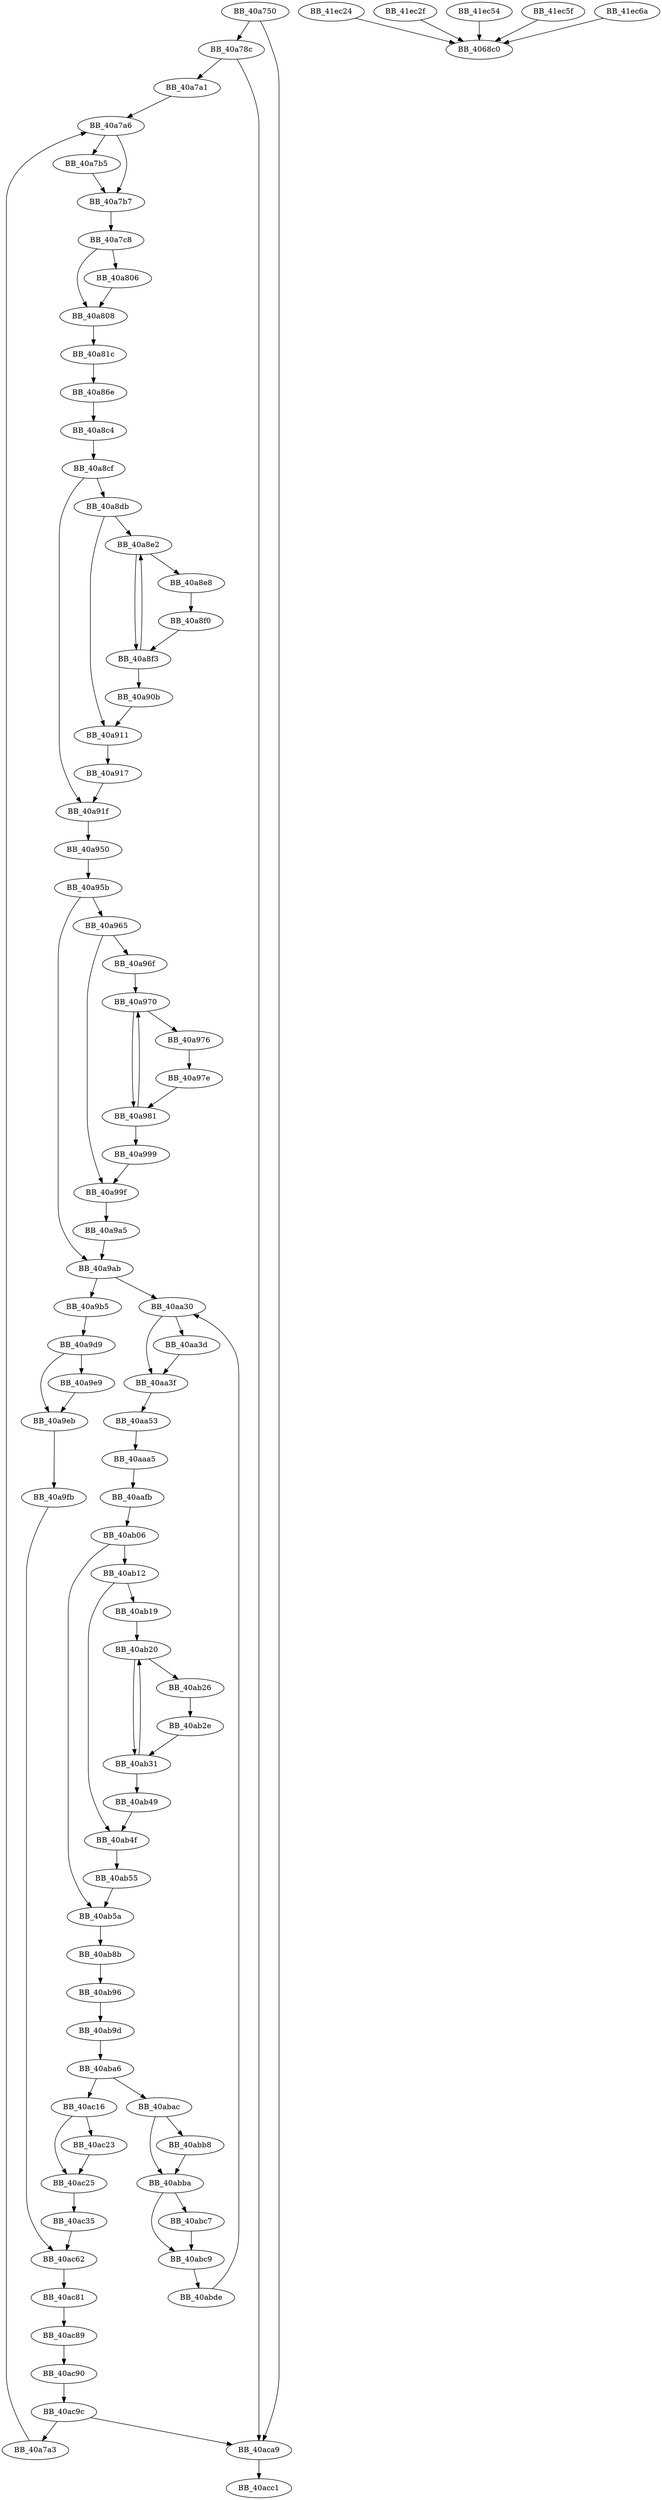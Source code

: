 DiGraph sub_40A750{
BB_40a750->BB_40a78c
BB_40a750->BB_40aca9
BB_40a78c->BB_40a7a1
BB_40a78c->BB_40aca9
BB_40a7a1->BB_40a7a6
BB_40a7a3->BB_40a7a6
BB_40a7a6->BB_40a7b5
BB_40a7a6->BB_40a7b7
BB_40a7b5->BB_40a7b7
BB_40a7b7->BB_40a7c8
BB_40a7c8->BB_40a806
BB_40a7c8->BB_40a808
BB_40a806->BB_40a808
BB_40a808->BB_40a81c
BB_40a81c->BB_40a86e
BB_40a86e->BB_40a8c4
BB_40a8c4->BB_40a8cf
BB_40a8cf->BB_40a8db
BB_40a8cf->BB_40a91f
BB_40a8db->BB_40a8e2
BB_40a8db->BB_40a911
BB_40a8e2->BB_40a8e8
BB_40a8e2->BB_40a8f3
BB_40a8e8->BB_40a8f0
BB_40a8f0->BB_40a8f3
BB_40a8f3->BB_40a8e2
BB_40a8f3->BB_40a90b
BB_40a90b->BB_40a911
BB_40a911->BB_40a917
BB_40a917->BB_40a91f
BB_40a91f->BB_40a950
BB_40a950->BB_40a95b
BB_40a95b->BB_40a965
BB_40a95b->BB_40a9ab
BB_40a965->BB_40a96f
BB_40a965->BB_40a99f
BB_40a96f->BB_40a970
BB_40a970->BB_40a976
BB_40a970->BB_40a981
BB_40a976->BB_40a97e
BB_40a97e->BB_40a981
BB_40a981->BB_40a970
BB_40a981->BB_40a999
BB_40a999->BB_40a99f
BB_40a99f->BB_40a9a5
BB_40a9a5->BB_40a9ab
BB_40a9ab->BB_40a9b5
BB_40a9ab->BB_40aa30
BB_40a9b5->BB_40a9d9
BB_40a9d9->BB_40a9e9
BB_40a9d9->BB_40a9eb
BB_40a9e9->BB_40a9eb
BB_40a9eb->BB_40a9fb
BB_40a9fb->BB_40ac62
BB_40aa30->BB_40aa3d
BB_40aa30->BB_40aa3f
BB_40aa3d->BB_40aa3f
BB_40aa3f->BB_40aa53
BB_40aa53->BB_40aaa5
BB_40aaa5->BB_40aafb
BB_40aafb->BB_40ab06
BB_40ab06->BB_40ab12
BB_40ab06->BB_40ab5a
BB_40ab12->BB_40ab19
BB_40ab12->BB_40ab4f
BB_40ab19->BB_40ab20
BB_40ab20->BB_40ab26
BB_40ab20->BB_40ab31
BB_40ab26->BB_40ab2e
BB_40ab2e->BB_40ab31
BB_40ab31->BB_40ab20
BB_40ab31->BB_40ab49
BB_40ab49->BB_40ab4f
BB_40ab4f->BB_40ab55
BB_40ab55->BB_40ab5a
BB_40ab5a->BB_40ab8b
BB_40ab8b->BB_40ab96
BB_40ab96->BB_40ab9d
BB_40ab9d->BB_40aba6
BB_40aba6->BB_40abac
BB_40aba6->BB_40ac16
BB_40abac->BB_40abb8
BB_40abac->BB_40abba
BB_40abb8->BB_40abba
BB_40abba->BB_40abc7
BB_40abba->BB_40abc9
BB_40abc7->BB_40abc9
BB_40abc9->BB_40abde
BB_40abde->BB_40aa30
BB_40ac16->BB_40ac23
BB_40ac16->BB_40ac25
BB_40ac23->BB_40ac25
BB_40ac25->BB_40ac35
BB_40ac35->BB_40ac62
BB_40ac62->BB_40ac81
BB_40ac81->BB_40ac89
BB_40ac89->BB_40ac90
BB_40ac90->BB_40ac9c
BB_40ac9c->BB_40a7a3
BB_40ac9c->BB_40aca9
BB_40aca9->BB_40acc1
BB_41ec24->BB_4068c0
BB_41ec2f->BB_4068c0
BB_41ec54->BB_4068c0
BB_41ec5f->BB_4068c0
BB_41ec6a->BB_4068c0
}
